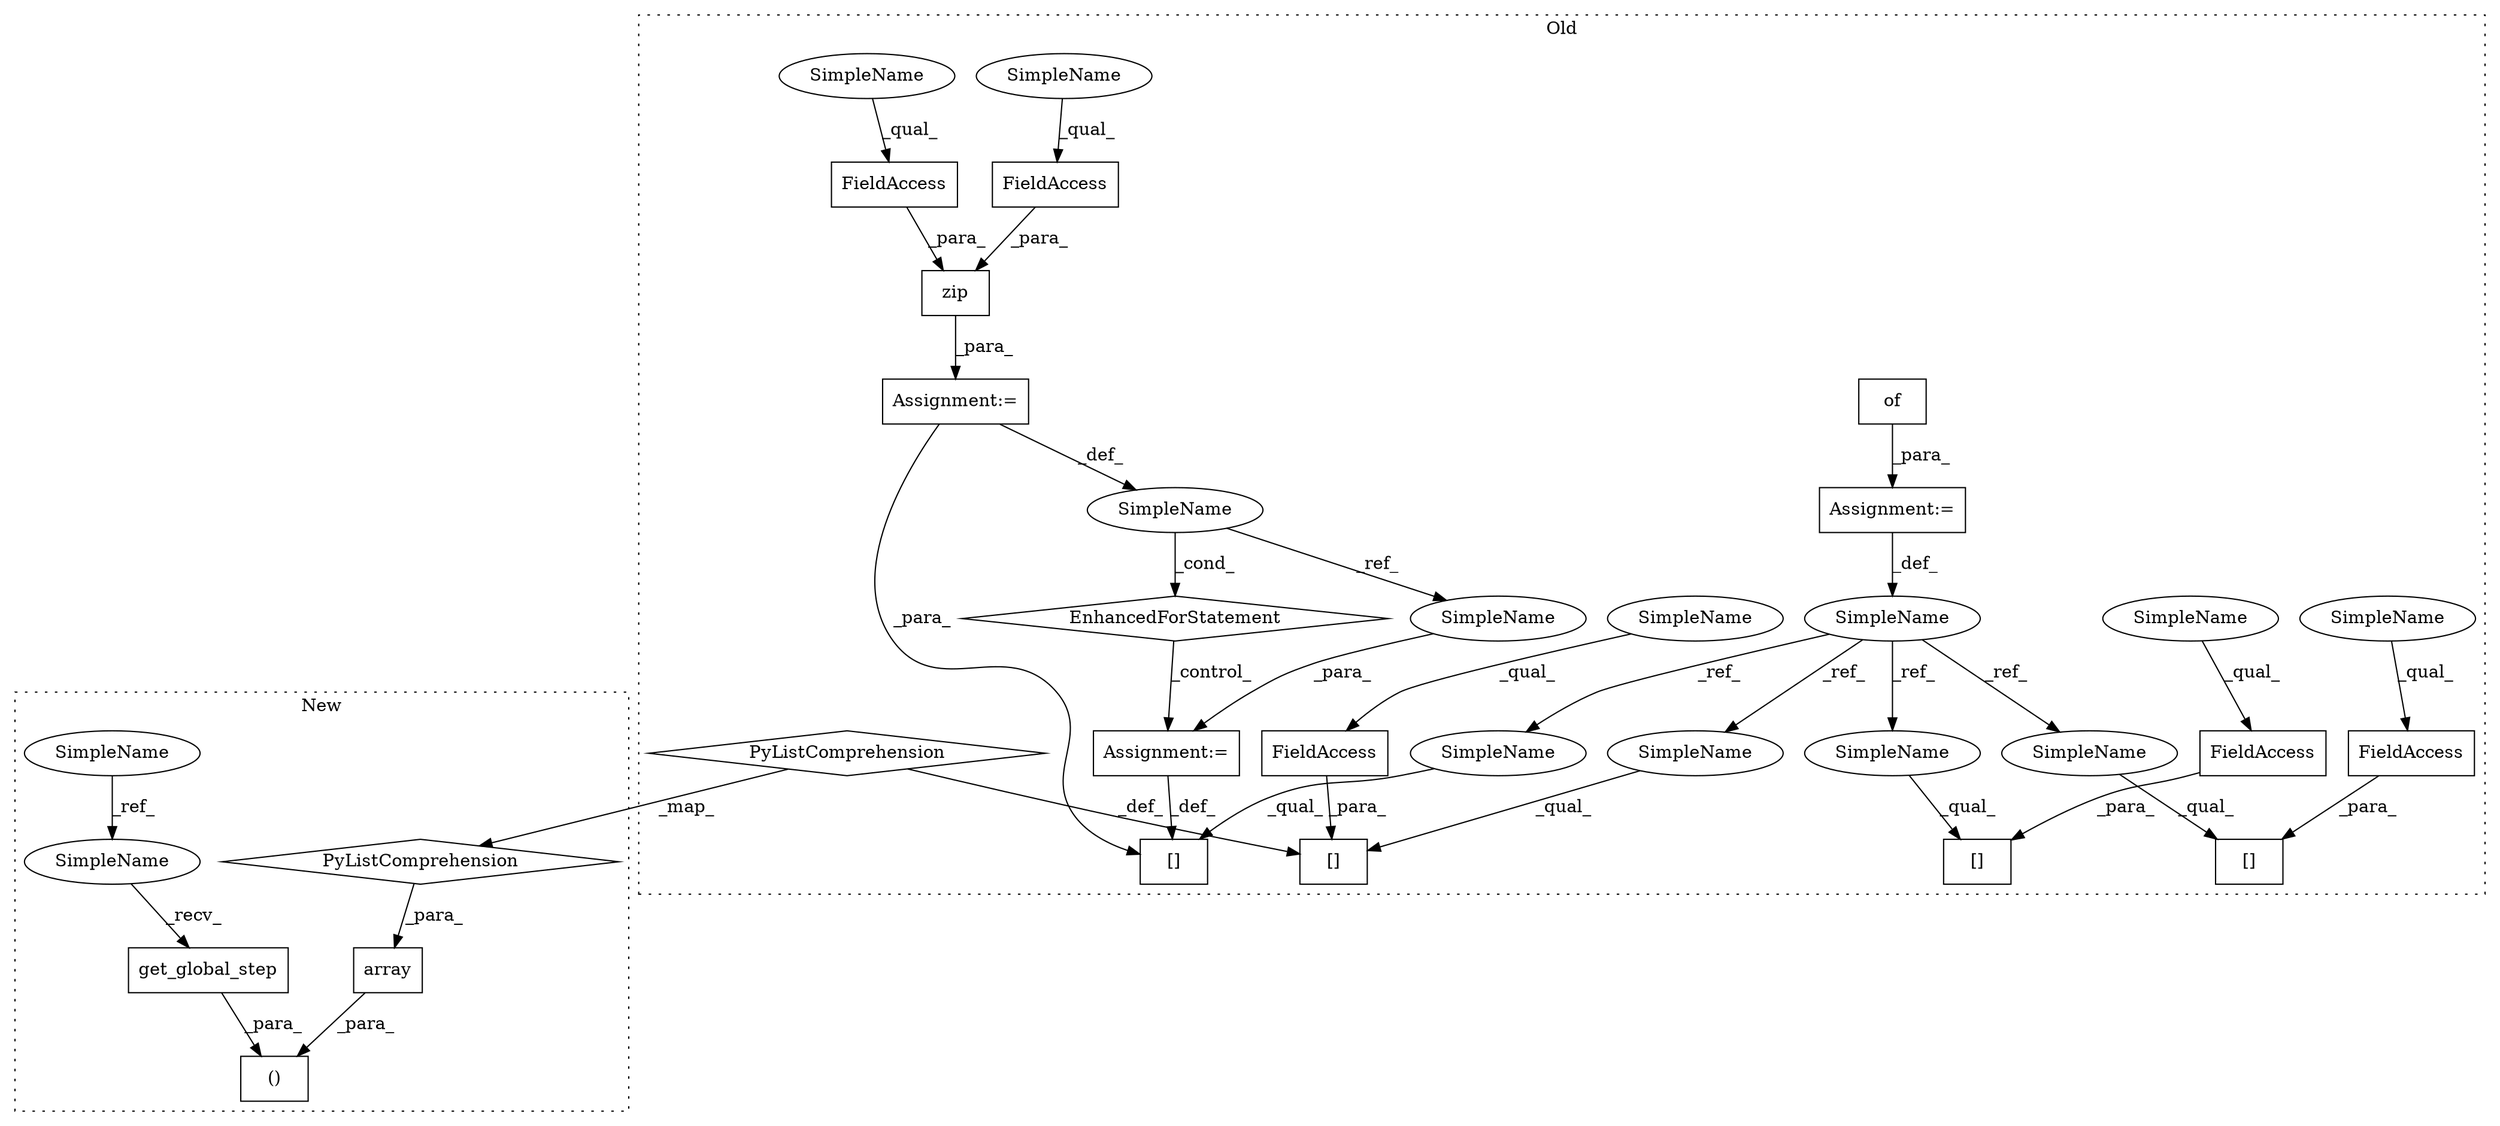 digraph G {
subgraph cluster0 {
1 [label="[]" a="2" s="6354,6371" l="10,1" shape="box"];
3 [label="zip" a="32" s="6291,6339" l="4,1" shape="box"];
5 [label="EnhancedForStatement" a="70" s="6191,6340" l="85,2" shape="diamond"];
7 [label="FieldAccess" a="22" s="6319" l="20" shape="box"];
9 [label="FieldAccess" a="22" s="5921" l="20" shape="box"];
10 [label="[]" a="2" s="5911,5941" l="10,1" shape="box"];
11 [label="SimpleName" a="42" s="5816" l="9" shape="ellipse"];
12 [label="[]" a="2" s="5844,5868" l="10,1" shape="box"];
13 [label="PyListComprehension" a="109" s="5967" l="178" shape="diamond"];
15 [label="[]" a="2" s="6140,6176" l="10,1" shape="box"];
16 [label="FieldAccess" a="22" s="6295" l="23" shape="box"];
17 [label="FieldAccess" a="22" s="6150" l="26" shape="box"];
18 [label="FieldAccess" a="22" s="5854" l="14" shape="box"];
19 [label="of" a="32" s="5830" l="4" shape="box"];
20 [label="SimpleName" a="42" s="6284" l="4" shape="ellipse"];
21 [label="Assignment:=" a="7" s="6372" l="1" shape="box"];
22 [label="Assignment:=" a="7" s="5825" l="1" shape="box"];
23 [label="Assignment:=" a="7" s="6191,6340" l="85,2" shape="box"];
25 [label="SimpleName" a="42" s="6319" l="4" shape="ellipse"];
26 [label="SimpleName" a="42" s="6295" l="4" shape="ellipse"];
27 [label="SimpleName" a="42" s="6150" l="4" shape="ellipse"];
28 [label="SimpleName" a="42" s="5854" l="4" shape="ellipse"];
29 [label="SimpleName" a="42" s="5921" l="4" shape="ellipse"];
30 [label="SimpleName" a="42" s="6373" l="4" shape="ellipse"];
31 [label="SimpleName" a="42" s="6140" l="9" shape="ellipse"];
32 [label="SimpleName" a="42" s="5844" l="9" shape="ellipse"];
33 [label="SimpleName" a="42" s="6354" l="9" shape="ellipse"];
34 [label="SimpleName" a="42" s="5911" l="9" shape="ellipse"];
label = "Old";
style="dotted";
}
subgraph cluster1 {
2 [label="get_global_step" a="32" s="7389" l="17" shape="box"];
4 [label="()" a="106" s="7343" l="63" shape="box"];
6 [label="array" a="32" s="7101,7297" l="26,-12" shape="box"];
8 [label="SimpleName" a="42" s="6724" l="4" shape="ellipse"];
14 [label="PyListComprehension" a="109" s="7127" l="170" shape="diamond"];
24 [label="SimpleName" a="42" s="7384" l="4" shape="ellipse"];
label = "New";
style="dotted";
}
2 -> 4 [label="_para_"];
3 -> 23 [label="_para_"];
5 -> 21 [label="_control_"];
6 -> 4 [label="_para_"];
7 -> 3 [label="_para_"];
8 -> 24 [label="_ref_"];
9 -> 10 [label="_para_"];
11 -> 34 [label="_ref_"];
11 -> 33 [label="_ref_"];
11 -> 31 [label="_ref_"];
11 -> 32 [label="_ref_"];
13 -> 10 [label="_def_"];
13 -> 14 [label="_map_"];
14 -> 6 [label="_para_"];
16 -> 3 [label="_para_"];
17 -> 15 [label="_para_"];
18 -> 12 [label="_para_"];
19 -> 22 [label="_para_"];
20 -> 5 [label="_cond_"];
20 -> 30 [label="_ref_"];
21 -> 1 [label="_def_"];
22 -> 11 [label="_def_"];
23 -> 20 [label="_def_"];
23 -> 1 [label="_para_"];
24 -> 2 [label="_recv_"];
25 -> 7 [label="_qual_"];
26 -> 16 [label="_qual_"];
27 -> 17 [label="_qual_"];
28 -> 18 [label="_qual_"];
29 -> 9 [label="_qual_"];
30 -> 21 [label="_para_"];
31 -> 15 [label="_qual_"];
32 -> 12 [label="_qual_"];
33 -> 1 [label="_qual_"];
34 -> 10 [label="_qual_"];
}